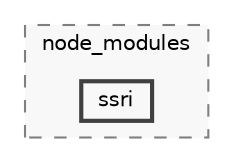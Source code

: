 digraph "backend/node_modules/ssri"
{
 // LATEX_PDF_SIZE
  bgcolor="transparent";
  edge [fontname=Helvetica,fontsize=10,labelfontname=Helvetica,labelfontsize=10];
  node [fontname=Helvetica,fontsize=10,shape=box,height=0.2,width=0.4];
  compound=true
  subgraph clusterdir_86dbea9de526ba50b112ba867d8b4b1f {
    graph [ bgcolor="#f8f8f8", pencolor="grey50", label="node_modules", fontname=Helvetica,fontsize=10 style="filled,dashed", URL="dir_86dbea9de526ba50b112ba867d8b4b1f.html",tooltip=""]
  dir_3a316e9155df68cf78b53e8386d2bab8 [label="ssri", fillcolor="#f8f8f8", color="grey25", style="filled,bold", URL="dir_3a316e9155df68cf78b53e8386d2bab8.html",tooltip=""];
  }
}
